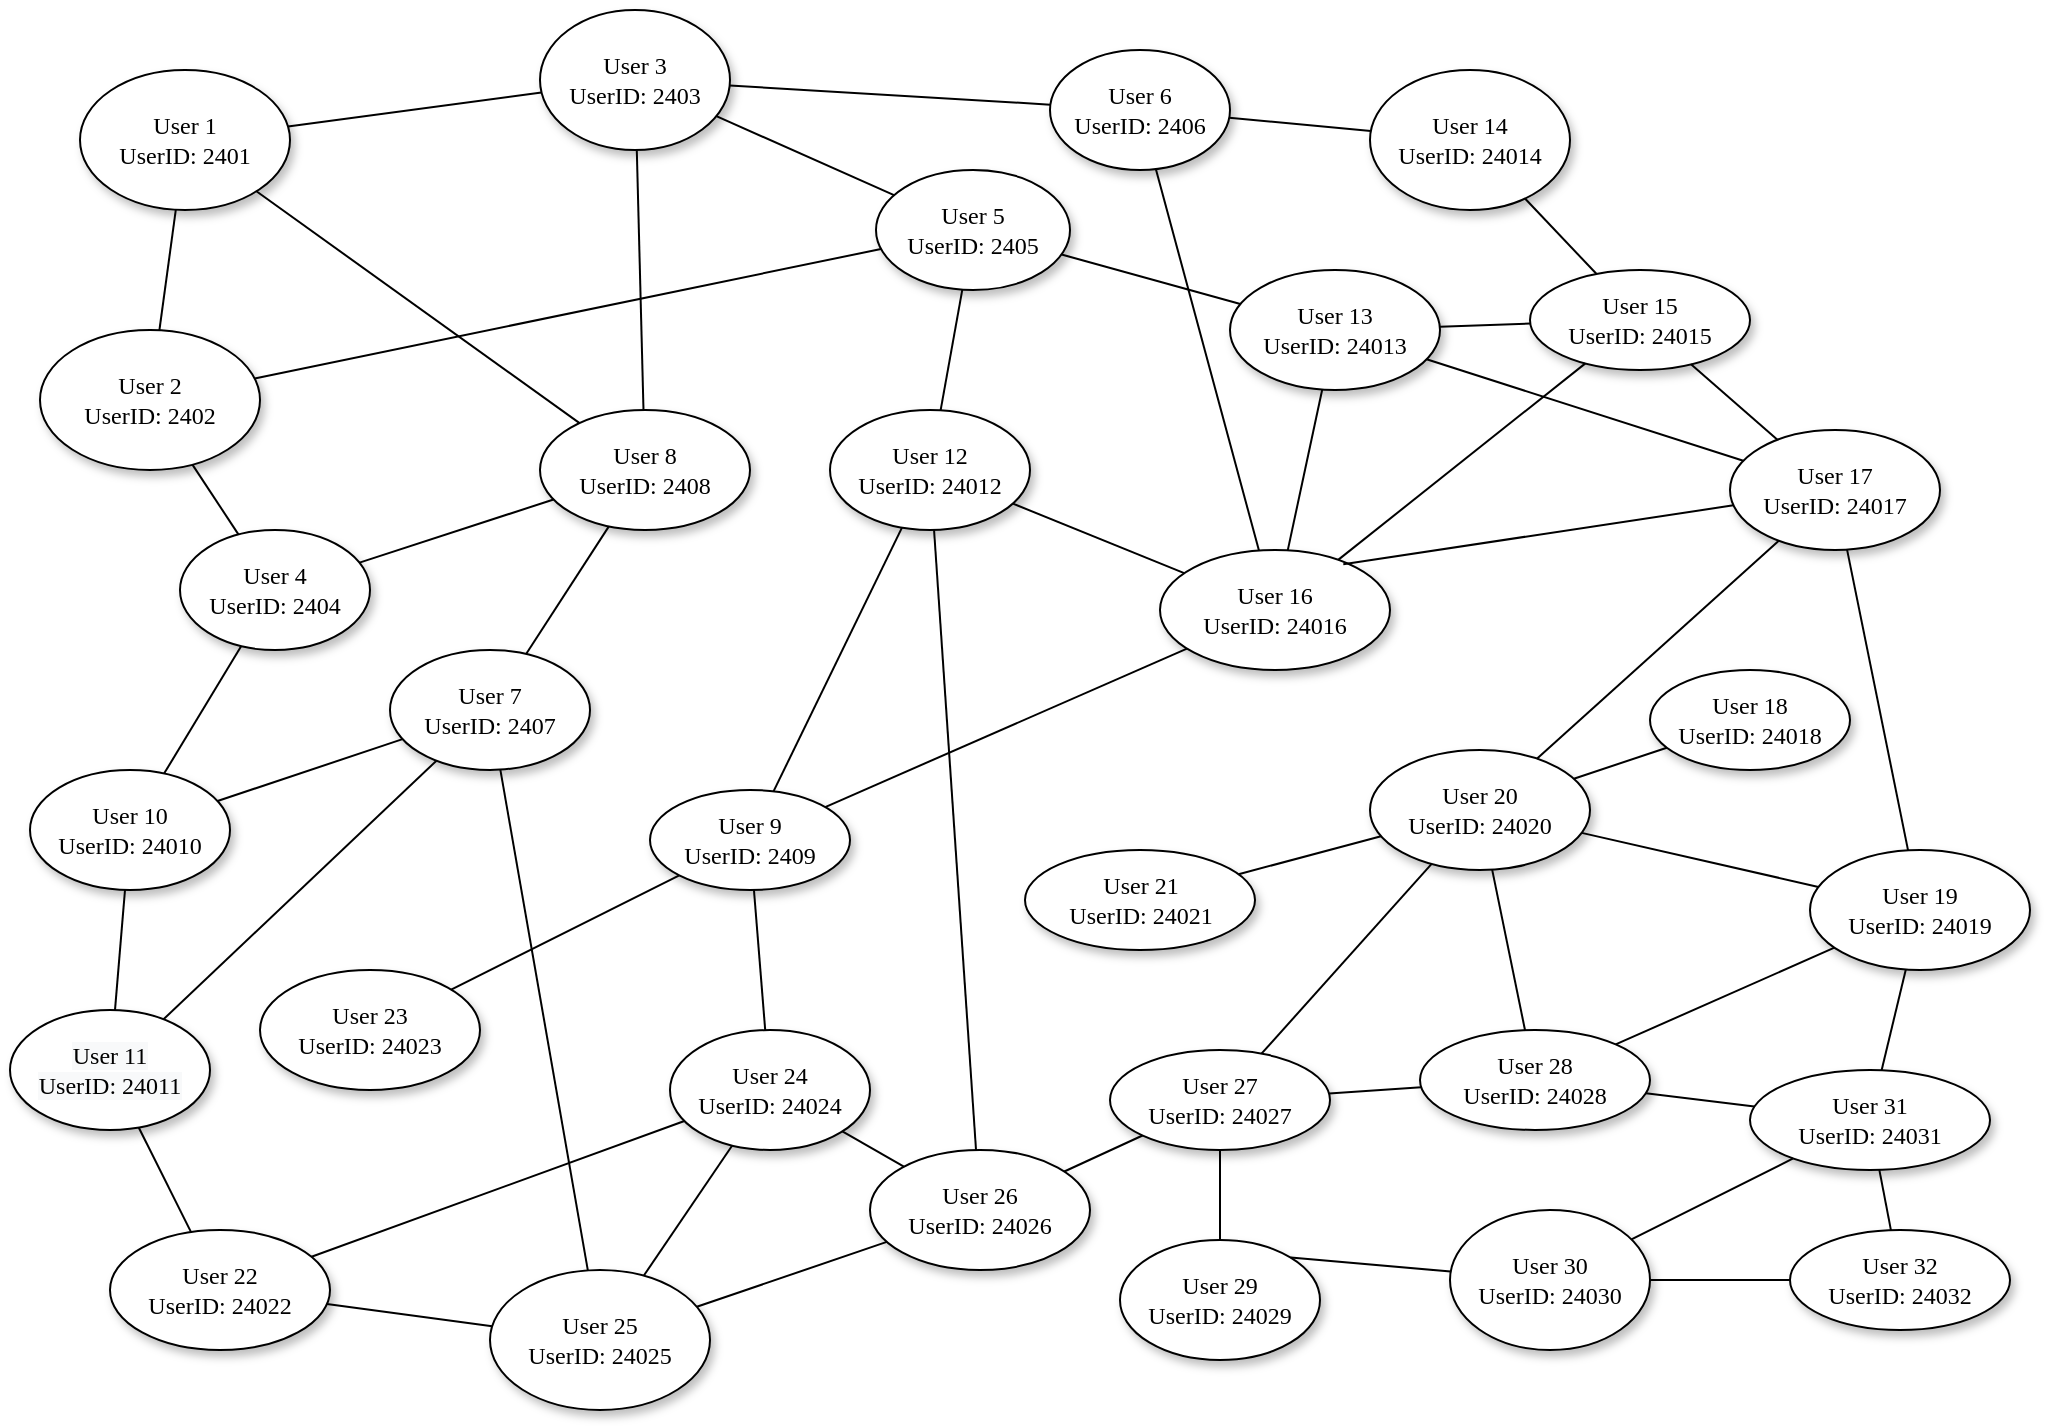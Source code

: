 <mxfile version="15.9.6" type="device"><diagram name="Page-1" id="42789a77-a242-8287-6e28-9cd8cfd52e62"><mxGraphModel dx="1140" dy="671" grid="1" gridSize="10" guides="1" tooltips="1" connect="1" arrows="1" fold="1" page="1" pageScale="1" pageWidth="1100" pageHeight="850" background="none" math="0" shadow="0"><root><mxCell id="0"/><mxCell id="1" parent="0"/><mxCell id="1ea317790d2ca983-1" value="User 3&lt;br&gt;UserID: 2403" style="ellipse;whiteSpace=wrap;html=1;rounded=0;shadow=1;comic=0;labelBackgroundColor=none;strokeWidth=1;fontFamily=Verdana;fontSize=12;align=center;" parent="1" vertex="1"><mxGeometry x="345" y="20" width="95" height="70" as="geometry"/></mxCell><mxCell id="1ea317790d2ca983-2" value="User 5&lt;br&gt;UserID: 2405" style="ellipse;whiteSpace=wrap;html=1;rounded=0;shadow=1;comic=0;labelBackgroundColor=none;strokeWidth=1;fontFamily=Verdana;fontSize=12;align=center;" parent="1" vertex="1"><mxGeometry x="513" y="100" width="97" height="60" as="geometry"/></mxCell><mxCell id="1ea317790d2ca983-3" value="User 6&lt;br&gt;UserID: 2406" style="ellipse;whiteSpace=wrap;html=1;rounded=0;shadow=1;comic=0;labelBackgroundColor=none;strokeWidth=1;fontFamily=Verdana;fontSize=12;align=center;" parent="1" vertex="1"><mxGeometry x="600" y="40" width="90" height="60" as="geometry"/></mxCell><mxCell id="1ea317790d2ca983-4" value="User 14&lt;br&gt;UserID: 24014" style="ellipse;whiteSpace=wrap;html=1;rounded=0;shadow=1;comic=0;labelBackgroundColor=none;strokeWidth=1;fontFamily=Verdana;fontSize=12;align=center;" parent="1" vertex="1"><mxGeometry x="760" y="50" width="100" height="70" as="geometry"/></mxCell><mxCell id="1ea317790d2ca983-5" value="User 15&lt;br&gt;UserID: 24015" style="ellipse;whiteSpace=wrap;html=1;rounded=0;shadow=1;comic=0;labelBackgroundColor=none;strokeWidth=1;fontFamily=Verdana;fontSize=12;align=center;" parent="1" vertex="1"><mxGeometry x="840" y="150" width="110" height="50" as="geometry"/></mxCell><mxCell id="1ea317790d2ca983-6" value="User 13&lt;br&gt;UserID: 24013" style="ellipse;whiteSpace=wrap;html=1;rounded=0;shadow=1;comic=0;labelBackgroundColor=none;strokeWidth=1;fontFamily=Verdana;fontSize=12;align=center;" parent="1" vertex="1"><mxGeometry x="690" y="150" width="105" height="60" as="geometry"/></mxCell><mxCell id="1ea317790d2ca983-7" value="User 12&lt;br&gt;UserID: 24012" style="ellipse;whiteSpace=wrap;html=1;rounded=0;shadow=1;comic=0;labelBackgroundColor=none;strokeWidth=1;fontFamily=Verdana;fontSize=12;align=center;" parent="1" vertex="1"><mxGeometry x="490" y="220" width="100" height="60" as="geometry"/></mxCell><mxCell id="1ea317790d2ca983-8" value="User 16&lt;br&gt;UserID: 24016" style="ellipse;whiteSpace=wrap;html=1;rounded=0;shadow=1;comic=0;labelBackgroundColor=none;strokeWidth=1;fontFamily=Verdana;fontSize=12;align=center;" parent="1" vertex="1"><mxGeometry x="655" y="290" width="115" height="60" as="geometry"/></mxCell><mxCell id="1ea317790d2ca983-9" value="User 1&lt;br&gt;UserID: 2401" style="ellipse;whiteSpace=wrap;html=1;rounded=0;shadow=1;comic=0;labelBackgroundColor=none;strokeWidth=1;fontFamily=Verdana;fontSize=12;align=center;" parent="1" vertex="1"><mxGeometry x="115" y="50" width="105" height="70" as="geometry"/></mxCell><mxCell id="1ea317790d2ca983-10" value="User 2&lt;br&gt;UserID: 2402" style="ellipse;whiteSpace=wrap;html=1;rounded=0;shadow=1;comic=0;labelBackgroundColor=none;strokeWidth=1;fontFamily=Verdana;fontSize=12;align=center;" parent="1" vertex="1"><mxGeometry x="95" y="180" width="110" height="70" as="geometry"/></mxCell><mxCell id="1ea317790d2ca983-11" value="User 4&lt;br&gt;UserID: 2404" style="ellipse;whiteSpace=wrap;html=1;rounded=0;shadow=1;comic=0;labelBackgroundColor=none;strokeWidth=1;fontFamily=Verdana;fontSize=12;align=center;" parent="1" vertex="1"><mxGeometry x="165" y="280" width="95" height="60" as="geometry"/></mxCell><mxCell id="2ML4Gt0597iVweeguvHF-3" value="User 10&lt;br&gt;UserID: 24010" style="ellipse;whiteSpace=wrap;html=1;rounded=0;shadow=1;comic=0;labelBackgroundColor=none;strokeWidth=1;fontFamily=Verdana;fontSize=12;align=center;" parent="1" vertex="1"><mxGeometry x="90" y="400" width="100" height="60" as="geometry"/></mxCell><mxCell id="2ML4Gt0597iVweeguvHF-4" value="User 8&lt;br&gt;UserID: 2408" style="ellipse;whiteSpace=wrap;html=1;rounded=0;shadow=1;comic=0;labelBackgroundColor=none;strokeWidth=1;fontFamily=Verdana;fontSize=12;align=center;" parent="1" vertex="1"><mxGeometry x="345" y="220" width="105" height="60" as="geometry"/></mxCell><mxCell id="2ML4Gt0597iVweeguvHF-5" value="User 24&lt;br&gt;UserID: 24024" style="ellipse;whiteSpace=wrap;html=1;rounded=0;shadow=1;comic=0;labelBackgroundColor=none;strokeWidth=1;fontFamily=Verdana;fontSize=12;align=center;" parent="1" vertex="1"><mxGeometry x="410" y="530" width="100" height="60" as="geometry"/></mxCell><mxCell id="2ML4Gt0597iVweeguvHF-6" value="&lt;span style=&quot;color: rgb(0 , 0 , 0) ; font-family: &amp;#34;verdana&amp;#34; ; font-size: 12px ; font-style: normal ; font-weight: 400 ; letter-spacing: normal ; text-align: center ; text-indent: 0px ; text-transform: none ; word-spacing: 0px ; background-color: rgb(248 , 249 , 250) ; display: inline ; float: none&quot;&gt;User 11&lt;/span&gt;&lt;br style=&quot;color: rgb(0 , 0 , 0) ; font-family: &amp;#34;verdana&amp;#34; ; font-size: 12px ; font-style: normal ; font-weight: 400 ; letter-spacing: normal ; text-align: center ; text-indent: 0px ; text-transform: none ; word-spacing: 0px ; background-color: rgb(248 , 249 , 250)&quot;&gt;&lt;span style=&quot;color: rgb(0 , 0 , 0) ; font-family: &amp;#34;verdana&amp;#34; ; font-size: 12px ; font-style: normal ; font-weight: 400 ; letter-spacing: normal ; text-align: center ; text-indent: 0px ; text-transform: none ; word-spacing: 0px ; background-color: rgb(248 , 249 , 250) ; display: inline ; float: none&quot;&gt;UserID: 24011&lt;/span&gt;" style="ellipse;whiteSpace=wrap;html=1;rounded=0;shadow=1;comic=0;labelBackgroundColor=none;strokeWidth=1;fontFamily=Verdana;fontSize=12;align=center;" parent="1" vertex="1"><mxGeometry x="80" y="520" width="100" height="60" as="geometry"/></mxCell><mxCell id="2ML4Gt0597iVweeguvHF-7" value="User 7&lt;br&gt;UserID: 2407" style="ellipse;whiteSpace=wrap;html=1;rounded=0;shadow=1;comic=0;labelBackgroundColor=none;strokeWidth=1;fontFamily=Verdana;fontSize=12;align=center;" parent="1" vertex="1"><mxGeometry x="270" y="340" width="100" height="60" as="geometry"/></mxCell><mxCell id="2ML4Gt0597iVweeguvHF-8" value="User 9&lt;br&gt;UserID: 2409" style="ellipse;whiteSpace=wrap;html=1;rounded=0;shadow=1;comic=0;labelBackgroundColor=none;strokeWidth=1;fontFamily=Verdana;fontSize=12;align=center;" parent="1" vertex="1"><mxGeometry x="400" y="410" width="100" height="50" as="geometry"/></mxCell><mxCell id="2ML4Gt0597iVweeguvHF-9" value="User 27&lt;br&gt;UserID: 24027" style="ellipse;whiteSpace=wrap;html=1;rounded=0;shadow=1;comic=0;labelBackgroundColor=none;strokeWidth=1;fontFamily=Verdana;fontSize=12;align=center;" parent="1" vertex="1"><mxGeometry x="630" y="540" width="110" height="50" as="geometry"/></mxCell><mxCell id="2ML4Gt0597iVweeguvHF-10" value="User 23&lt;br&gt;UserID: 24023" style="ellipse;whiteSpace=wrap;html=1;rounded=0;shadow=1;comic=0;labelBackgroundColor=none;strokeWidth=1;fontFamily=Verdana;fontSize=12;align=center;" parent="1" vertex="1"><mxGeometry x="205" y="500" width="110" height="60" as="geometry"/></mxCell><mxCell id="2ML4Gt0597iVweeguvHF-11" value="User 21&lt;br&gt;UserID: 24021" style="ellipse;whiteSpace=wrap;html=1;rounded=0;shadow=1;comic=0;labelBackgroundColor=none;strokeWidth=1;fontFamily=Verdana;fontSize=12;align=center;" parent="1" vertex="1"><mxGeometry x="587.5" y="440" width="115" height="50" as="geometry"/></mxCell><mxCell id="2ML4Gt0597iVweeguvHF-12" value="User 28&lt;br&gt;UserID: 24028" style="ellipse;whiteSpace=wrap;html=1;rounded=0;shadow=1;comic=0;labelBackgroundColor=none;strokeWidth=1;fontFamily=Verdana;fontSize=12;align=center;" parent="1" vertex="1"><mxGeometry x="785" y="530" width="115" height="50" as="geometry"/></mxCell><mxCell id="2ML4Gt0597iVweeguvHF-13" value="User 20&lt;br&gt;UserID: 24020" style="ellipse;whiteSpace=wrap;html=1;rounded=0;shadow=1;comic=0;labelBackgroundColor=none;strokeWidth=1;fontFamily=Verdana;fontSize=12;align=center;" parent="1" vertex="1"><mxGeometry x="760" y="390" width="110" height="60" as="geometry"/></mxCell><mxCell id="2ML4Gt0597iVweeguvHF-14" value="User 29&lt;br&gt;UserID: 24029" style="ellipse;whiteSpace=wrap;html=1;rounded=0;shadow=1;comic=0;labelBackgroundColor=none;strokeWidth=1;fontFamily=Verdana;fontSize=12;align=center;" parent="1" vertex="1"><mxGeometry x="635" y="635" width="100" height="60" as="geometry"/></mxCell><mxCell id="2ML4Gt0597iVweeguvHF-15" value="User 31&lt;br&gt;UserID: 24031" style="ellipse;whiteSpace=wrap;html=1;rounded=0;shadow=1;comic=0;labelBackgroundColor=none;strokeWidth=1;fontFamily=Verdana;fontSize=12;align=center;" parent="1" vertex="1"><mxGeometry x="950" y="550" width="120" height="50" as="geometry"/></mxCell><mxCell id="2ML4Gt0597iVweeguvHF-16" value="User 25&lt;br&gt;UserID: 24025" style="ellipse;whiteSpace=wrap;html=1;rounded=0;shadow=1;comic=0;labelBackgroundColor=none;strokeWidth=1;fontFamily=Verdana;fontSize=12;align=center;" parent="1" vertex="1"><mxGeometry x="320" y="650" width="110" height="70" as="geometry"/></mxCell><mxCell id="2ML4Gt0597iVweeguvHF-17" value="User 26&lt;br&gt;UserID: 24026" style="ellipse;whiteSpace=wrap;html=1;rounded=0;shadow=1;comic=0;labelBackgroundColor=none;strokeWidth=1;fontFamily=Verdana;fontSize=12;align=center;" parent="1" vertex="1"><mxGeometry x="510" y="590" width="110" height="60" as="geometry"/></mxCell><mxCell id="2ML4Gt0597iVweeguvHF-18" value="User 22&lt;br&gt;UserID: 24022" style="ellipse;whiteSpace=wrap;html=1;rounded=0;shadow=1;comic=0;labelBackgroundColor=none;strokeWidth=1;fontFamily=Verdana;fontSize=12;align=center;" parent="1" vertex="1"><mxGeometry x="130" y="630" width="110" height="60" as="geometry"/></mxCell><mxCell id="2ML4Gt0597iVweeguvHF-19" value="User 30&lt;br&gt;UserID: 24030" style="ellipse;whiteSpace=wrap;html=1;rounded=0;shadow=1;comic=0;labelBackgroundColor=none;strokeWidth=1;fontFamily=Verdana;fontSize=12;align=center;" parent="1" vertex="1"><mxGeometry x="800" y="620" width="100" height="70" as="geometry"/></mxCell><mxCell id="2ML4Gt0597iVweeguvHF-20" value="User 17&lt;br&gt;UserID: 24017" style="ellipse;whiteSpace=wrap;html=1;rounded=0;shadow=1;comic=0;labelBackgroundColor=none;strokeWidth=1;fontFamily=Verdana;fontSize=12;align=center;" parent="1" vertex="1"><mxGeometry x="940" y="230" width="105" height="60" as="geometry"/></mxCell><mxCell id="2ML4Gt0597iVweeguvHF-21" value="User 19&lt;br&gt;UserID: 24019" style="ellipse;whiteSpace=wrap;html=1;rounded=0;shadow=1;comic=0;labelBackgroundColor=none;strokeWidth=1;fontFamily=Verdana;fontSize=12;align=center;" parent="1" vertex="1"><mxGeometry x="980" y="440" width="110" height="60" as="geometry"/></mxCell><mxCell id="2ML4Gt0597iVweeguvHF-22" value="User 18&lt;br&gt;UserID: 24018" style="ellipse;whiteSpace=wrap;html=1;rounded=0;shadow=1;comic=0;labelBackgroundColor=none;strokeWidth=1;fontFamily=Verdana;fontSize=12;align=center;" parent="1" vertex="1"><mxGeometry x="900" y="350" width="100" height="50" as="geometry"/></mxCell><mxCell id="2ML4Gt0597iVweeguvHF-23" value="User 32&lt;br&gt;UserID: 24032" style="ellipse;whiteSpace=wrap;html=1;rounded=0;shadow=1;comic=0;labelBackgroundColor=none;strokeWidth=1;fontFamily=Verdana;fontSize=12;align=center;" parent="1" vertex="1"><mxGeometry x="970" y="630" width="110" height="50" as="geometry"/></mxCell><mxCell id="2ML4Gt0597iVweeguvHF-25" style="edgeStyle=orthogonalEdgeStyle;rounded=0;orthogonalLoop=1;jettySize=auto;html=1;exitX=0.5;exitY=1;exitDx=0;exitDy=0;" parent="1" source="1ea317790d2ca983-10" target="1ea317790d2ca983-10" edge="1"><mxGeometry relative="1" as="geometry"/></mxCell><mxCell id="2ML4Gt0597iVweeguvHF-29" style="edgeStyle=orthogonalEdgeStyle;rounded=0;orthogonalLoop=1;jettySize=auto;html=1;exitX=0.5;exitY=1;exitDx=0;exitDy=0;" parent="1" source="2ML4Gt0597iVweeguvHF-14" target="2ML4Gt0597iVweeguvHF-14" edge="1"><mxGeometry relative="1" as="geometry"/></mxCell><mxCell id="2ML4Gt0597iVweeguvHF-69" value="" style="endArrow=none;html=1;rounded=0;strokeColor=#000000;" parent="1" source="2ML4Gt0597iVweeguvHF-13" target="2ML4Gt0597iVweeguvHF-9" edge="1"><mxGeometry width="50" height="50" relative="1" as="geometry"><mxPoint x="620" y="410" as="sourcePoint"/><mxPoint x="670" y="360" as="targetPoint"/></mxGeometry></mxCell><mxCell id="2ML4Gt0597iVweeguvHF-70" value="" style="endArrow=none;html=1;rounded=0;strokeColor=#000000;" parent="1" source="2ML4Gt0597iVweeguvHF-4" target="1ea317790d2ca983-11" edge="1"><mxGeometry width="50" height="50" relative="1" as="geometry"><mxPoint x="620" y="550" as="sourcePoint"/><mxPoint x="670" y="500" as="targetPoint"/></mxGeometry></mxCell><mxCell id="2ML4Gt0597iVweeguvHF-71" value="" style="endArrow=none;html=1;rounded=0;strokeColor=#000000;" parent="1" source="2ML4Gt0597iVweeguvHF-4" target="1ea317790d2ca983-1" edge="1"><mxGeometry width="50" height="50" relative="1" as="geometry"><mxPoint x="620" y="410" as="sourcePoint"/><mxPoint x="670" y="360" as="targetPoint"/></mxGeometry></mxCell><mxCell id="2ML4Gt0597iVweeguvHF-72" value="" style="endArrow=none;html=1;rounded=0;strokeColor=#000000;" parent="1" source="1ea317790d2ca983-6" target="1ea317790d2ca983-5" edge="1"><mxGeometry width="50" height="50" relative="1" as="geometry"><mxPoint x="620" y="340" as="sourcePoint"/><mxPoint x="670" y="290" as="targetPoint"/></mxGeometry></mxCell><mxCell id="2ML4Gt0597iVweeguvHF-73" value="" style="endArrow=none;html=1;rounded=0;strokeColor=#000000;" parent="1" source="1ea317790d2ca983-3" target="1ea317790d2ca983-8" edge="1"><mxGeometry width="50" height="50" relative="1" as="geometry"><mxPoint x="620" y="340" as="sourcePoint"/><mxPoint x="670" y="290" as="targetPoint"/></mxGeometry></mxCell><mxCell id="2ML4Gt0597iVweeguvHF-74" value="" style="endArrow=none;html=1;rounded=0;strokeColor=#000000;" parent="1" source="2ML4Gt0597iVweeguvHF-17" target="2ML4Gt0597iVweeguvHF-5" edge="1"><mxGeometry width="50" height="50" relative="1" as="geometry"><mxPoint x="620" y="340" as="sourcePoint"/><mxPoint x="670" y="290" as="targetPoint"/></mxGeometry></mxCell><mxCell id="2ML4Gt0597iVweeguvHF-75" value="" style="endArrow=none;html=1;rounded=0;strokeColor=#000000;" parent="1" source="2ML4Gt0597iVweeguvHF-12" target="2ML4Gt0597iVweeguvHF-13" edge="1"><mxGeometry width="50" height="50" relative="1" as="geometry"><mxPoint x="620" y="550" as="sourcePoint"/><mxPoint x="670" y="500" as="targetPoint"/></mxGeometry></mxCell><mxCell id="2ML4Gt0597iVweeguvHF-76" value="" style="endArrow=none;html=1;rounded=0;strokeColor=#000000;" parent="1" source="2ML4Gt0597iVweeguvHF-17" target="1ea317790d2ca983-7" edge="1"><mxGeometry width="50" height="50" relative="1" as="geometry"><mxPoint x="620" y="550" as="sourcePoint"/><mxPoint x="670" y="500" as="targetPoint"/></mxGeometry></mxCell><mxCell id="2ML4Gt0597iVweeguvHF-77" value="" style="endArrow=none;html=1;rounded=0;strokeColor=#000000;" parent="1" source="2ML4Gt0597iVweeguvHF-20" target="1ea317790d2ca983-6" edge="1"><mxGeometry width="50" height="50" relative="1" as="geometry"><mxPoint x="620" y="410" as="sourcePoint"/><mxPoint x="670" y="360" as="targetPoint"/></mxGeometry></mxCell><mxCell id="2ML4Gt0597iVweeguvHF-78" value="" style="endArrow=none;html=1;rounded=0;strokeColor=#000000;" parent="1" source="2ML4Gt0597iVweeguvHF-21" target="2ML4Gt0597iVweeguvHF-12" edge="1"><mxGeometry width="50" height="50" relative="1" as="geometry"><mxPoint x="620" y="410" as="sourcePoint"/><mxPoint x="670" y="360" as="targetPoint"/></mxGeometry></mxCell><mxCell id="2ML4Gt0597iVweeguvHF-79" value="" style="endArrow=none;html=1;rounded=0;strokeColor=#000000;" parent="1" source="1ea317790d2ca983-9" target="1ea317790d2ca983-1" edge="1"><mxGeometry width="50" height="50" relative="1" as="geometry"><mxPoint x="230" y="95" as="sourcePoint"/><mxPoint x="280" y="45" as="targetPoint"/></mxGeometry></mxCell><mxCell id="2ML4Gt0597iVweeguvHF-80" value="" style="endArrow=none;html=1;rounded=0;strokeColor=#000000;" parent="1" target="2ML4Gt0597iVweeguvHF-20" edge="1"><mxGeometry width="50" height="50" relative="1" as="geometry"><mxPoint x="746.641" y="297.11" as="sourcePoint"/><mxPoint x="873.359" y="280.002" as="targetPoint"/></mxGeometry></mxCell><mxCell id="2ML4Gt0597iVweeguvHF-81" value="" style="endArrow=none;html=1;rounded=0;strokeColor=#000000;" parent="1" source="1ea317790d2ca983-11" target="2ML4Gt0597iVweeguvHF-3" edge="1"><mxGeometry width="50" height="50" relative="1" as="geometry"><mxPoint x="239.041" y="98.34" as="sourcePoint"/><mxPoint x="365.759" y="81.232" as="targetPoint"/></mxGeometry></mxCell><mxCell id="2ML4Gt0597iVweeguvHF-82" value="" style="endArrow=none;html=1;rounded=0;strokeColor=#000000;" parent="1" source="1ea317790d2ca983-10" target="1ea317790d2ca983-11" edge="1"><mxGeometry width="50" height="50" relative="1" as="geometry"><mxPoint x="249.041" y="108.34" as="sourcePoint"/><mxPoint x="375.759" y="91.232" as="targetPoint"/></mxGeometry></mxCell><mxCell id="2ML4Gt0597iVweeguvHF-83" value="" style="endArrow=none;html=1;rounded=0;strokeColor=#000000;" parent="1" source="1ea317790d2ca983-9" target="1ea317790d2ca983-10" edge="1"><mxGeometry width="50" height="50" relative="1" as="geometry"><mxPoint x="259.041" y="118.34" as="sourcePoint"/><mxPoint x="385.759" y="101.232" as="targetPoint"/></mxGeometry></mxCell><mxCell id="2ML4Gt0597iVweeguvHF-84" value="" style="endArrow=none;html=1;rounded=0;strokeColor=#000000;" parent="1" source="1ea317790d2ca983-9" target="2ML4Gt0597iVweeguvHF-4" edge="1"><mxGeometry width="50" height="50" relative="1" as="geometry"><mxPoint x="269.041" y="128.34" as="sourcePoint"/><mxPoint x="395.759" y="111.232" as="targetPoint"/></mxGeometry></mxCell><mxCell id="2ML4Gt0597iVweeguvHF-85" value="" style="endArrow=none;html=1;rounded=0;strokeColor=#000000;" parent="1" source="1ea317790d2ca983-5" target="2ML4Gt0597iVweeguvHF-20" edge="1"><mxGeometry width="50" height="50" relative="1" as="geometry"><mxPoint x="279.041" y="138.34" as="sourcePoint"/><mxPoint x="405.759" y="121.232" as="targetPoint"/></mxGeometry></mxCell><mxCell id="2ML4Gt0597iVweeguvHF-86" value="" style="endArrow=none;html=1;rounded=0;strokeColor=#000000;" parent="1" source="1ea317790d2ca983-4" target="1ea317790d2ca983-5" edge="1"><mxGeometry width="50" height="50" relative="1" as="geometry"><mxPoint x="289.041" y="148.34" as="sourcePoint"/><mxPoint x="415.759" y="131.232" as="targetPoint"/></mxGeometry></mxCell><mxCell id="2ML4Gt0597iVweeguvHF-87" value="" style="endArrow=none;html=1;rounded=0;strokeColor=#000000;" parent="1" source="1ea317790d2ca983-3" target="1ea317790d2ca983-4" edge="1"><mxGeometry width="50" height="50" relative="1" as="geometry"><mxPoint x="299.041" y="158.34" as="sourcePoint"/><mxPoint x="425.759" y="141.232" as="targetPoint"/></mxGeometry></mxCell><mxCell id="2ML4Gt0597iVweeguvHF-88" value="" style="endArrow=none;html=1;rounded=0;strokeColor=#000000;" parent="1" source="1ea317790d2ca983-1" target="1ea317790d2ca983-3" edge="1"><mxGeometry width="50" height="50" relative="1" as="geometry"><mxPoint x="309.041" y="168.34" as="sourcePoint"/><mxPoint x="435.759" y="151.232" as="targetPoint"/></mxGeometry></mxCell><mxCell id="2ML4Gt0597iVweeguvHF-89" value="" style="endArrow=none;html=1;rounded=0;strokeColor=#000000;" parent="1" source="2ML4Gt0597iVweeguvHF-10" target="2ML4Gt0597iVweeguvHF-8" edge="1"><mxGeometry width="50" height="50" relative="1" as="geometry"><mxPoint x="215.001" y="187.11" as="sourcePoint"/><mxPoint x="341.719" y="170.002" as="targetPoint"/></mxGeometry></mxCell><mxCell id="2ML4Gt0597iVweeguvHF-90" value="" style="endArrow=none;html=1;rounded=0;strokeColor=#000000;" parent="1" source="2ML4Gt0597iVweeguvHF-6" target="2ML4Gt0597iVweeguvHF-7" edge="1"><mxGeometry width="50" height="50" relative="1" as="geometry"><mxPoint x="225.001" y="197.11" as="sourcePoint"/><mxPoint x="351.719" y="180.002" as="targetPoint"/></mxGeometry></mxCell><mxCell id="2ML4Gt0597iVweeguvHF-91" value="" style="endArrow=none;html=1;rounded=0;strokeColor=#000000;" parent="1" source="2ML4Gt0597iVweeguvHF-6" target="2ML4Gt0597iVweeguvHF-18" edge="1"><mxGeometry width="50" height="50" relative="1" as="geometry"><mxPoint x="235.001" y="207.11" as="sourcePoint"/><mxPoint x="361.719" y="190.002" as="targetPoint"/></mxGeometry></mxCell><mxCell id="2ML4Gt0597iVweeguvHF-92" value="" style="endArrow=none;html=1;rounded=0;strokeColor=#000000;" parent="1" source="2ML4Gt0597iVweeguvHF-3" target="2ML4Gt0597iVweeguvHF-6" edge="1"><mxGeometry width="50" height="50" relative="1" as="geometry"><mxPoint x="245.001" y="217.11" as="sourcePoint"/><mxPoint x="371.719" y="200.002" as="targetPoint"/></mxGeometry></mxCell><mxCell id="2ML4Gt0597iVweeguvHF-93" value="" style="endArrow=none;html=1;rounded=0;strokeColor=#000000;" parent="1" source="2ML4Gt0597iVweeguvHF-3" target="2ML4Gt0597iVweeguvHF-7" edge="1"><mxGeometry width="50" height="50" relative="1" as="geometry"><mxPoint x="255.001" y="227.11" as="sourcePoint"/><mxPoint x="381.719" y="210.002" as="targetPoint"/></mxGeometry></mxCell><mxCell id="2ML4Gt0597iVweeguvHF-94" value="" style="endArrow=none;html=1;rounded=0;strokeColor=#000000;" parent="1" source="2ML4Gt0597iVweeguvHF-4" target="2ML4Gt0597iVweeguvHF-7" edge="1"><mxGeometry width="50" height="50" relative="1" as="geometry"><mxPoint x="265.001" y="237.11" as="sourcePoint"/><mxPoint x="391.719" y="220.002" as="targetPoint"/></mxGeometry></mxCell><mxCell id="2ML4Gt0597iVweeguvHF-95" value="" style="endArrow=none;html=1;rounded=0;strokeColor=#000000;" parent="1" source="1ea317790d2ca983-8" target="1ea317790d2ca983-5" edge="1"><mxGeometry width="50" height="50" relative="1" as="geometry"><mxPoint x="293.281" y="338.55" as="sourcePoint"/><mxPoint x="419.999" y="321.442" as="targetPoint"/></mxGeometry></mxCell><mxCell id="2ML4Gt0597iVweeguvHF-96" value="" style="endArrow=none;html=1;rounded=0;strokeColor=#000000;" parent="1" source="1ea317790d2ca983-8" target="2ML4Gt0597iVweeguvHF-8" edge="1"><mxGeometry width="50" height="50" relative="1" as="geometry"><mxPoint x="303.281" y="348.55" as="sourcePoint"/><mxPoint x="440" y="349" as="targetPoint"/></mxGeometry></mxCell><mxCell id="2ML4Gt0597iVweeguvHF-97" value="" style="endArrow=none;html=1;rounded=0;strokeColor=#000000;" parent="1" source="1ea317790d2ca983-6" target="1ea317790d2ca983-2" edge="1"><mxGeometry width="50" height="50" relative="1" as="geometry"><mxPoint x="313.281" y="358.55" as="sourcePoint"/><mxPoint x="439.999" y="341.442" as="targetPoint"/></mxGeometry></mxCell><mxCell id="2ML4Gt0597iVweeguvHF-98" value="" style="endArrow=none;html=1;rounded=0;strokeColor=#000000;" parent="1" source="2ML4Gt0597iVweeguvHF-11" target="2ML4Gt0597iVweeguvHF-13" edge="1"><mxGeometry width="50" height="50" relative="1" as="geometry"><mxPoint x="423.001" y="383.55" as="sourcePoint"/><mxPoint x="549.719" y="366.442" as="targetPoint"/></mxGeometry></mxCell><mxCell id="2ML4Gt0597iVweeguvHF-99" value="" style="endArrow=none;html=1;rounded=0;strokeColor=#000000;" parent="1" source="1ea317790d2ca983-8" target="1ea317790d2ca983-6" edge="1"><mxGeometry width="50" height="50" relative="1" as="geometry"><mxPoint x="293.281" y="338.55" as="sourcePoint"/><mxPoint x="419.999" y="321.442" as="targetPoint"/></mxGeometry></mxCell><mxCell id="2ML4Gt0597iVweeguvHF-100" value="" style="endArrow=none;html=1;rounded=0;strokeColor=#000000;" parent="1" source="1ea317790d2ca983-7" target="1ea317790d2ca983-8" edge="1"><mxGeometry width="50" height="50" relative="1" as="geometry"><mxPoint x="303.281" y="348.55" as="sourcePoint"/><mxPoint x="429.999" y="331.442" as="targetPoint"/></mxGeometry></mxCell><mxCell id="2ML4Gt0597iVweeguvHF-101" value="" style="endArrow=none;html=1;rounded=0;strokeColor=#000000;" parent="1" source="1ea317790d2ca983-7" target="1ea317790d2ca983-2" edge="1"><mxGeometry width="50" height="50" relative="1" as="geometry"><mxPoint x="313.281" y="358.55" as="sourcePoint"/><mxPoint x="439.999" y="341.442" as="targetPoint"/></mxGeometry></mxCell><mxCell id="2ML4Gt0597iVweeguvHF-102" value="" style="endArrow=none;html=1;rounded=0;strokeColor=#000000;" parent="1" source="1ea317790d2ca983-2" target="1ea317790d2ca983-1" edge="1"><mxGeometry width="50" height="50" relative="1" as="geometry"><mxPoint x="323.281" y="368.55" as="sourcePoint"/><mxPoint x="449.999" y="351.442" as="targetPoint"/></mxGeometry></mxCell><mxCell id="2ML4Gt0597iVweeguvHF-103" value="" style="endArrow=none;html=1;rounded=0;strokeColor=#000000;" parent="1" source="2ML4Gt0597iVweeguvHF-8" target="1ea317790d2ca983-7" edge="1"><mxGeometry width="50" height="50" relative="1" as="geometry"><mxPoint x="333.281" y="378.55" as="sourcePoint"/><mxPoint x="459.999" y="361.442" as="targetPoint"/></mxGeometry></mxCell><mxCell id="2ML4Gt0597iVweeguvHF-104" value="" style="endArrow=none;html=1;rounded=0;strokeColor=#000000;" parent="1" source="2ML4Gt0597iVweeguvHF-8" target="2ML4Gt0597iVweeguvHF-5" edge="1"><mxGeometry width="50" height="50" relative="1" as="geometry"><mxPoint x="363.281" y="407.11" as="sourcePoint"/><mxPoint x="489.999" y="390.002" as="targetPoint"/></mxGeometry></mxCell><mxCell id="2ML4Gt0597iVweeguvHF-105" value="" style="endArrow=none;html=1;rounded=0;strokeColor=#000000;" parent="1" source="2ML4Gt0597iVweeguvHF-15" target="2ML4Gt0597iVweeguvHF-21" edge="1"><mxGeometry width="50" height="50" relative="1" as="geometry"><mxPoint x="756.641" y="307.11" as="sourcePoint"/><mxPoint x="883.359" y="290.002" as="targetPoint"/></mxGeometry></mxCell><mxCell id="2ML4Gt0597iVweeguvHF-106" value="" style="endArrow=none;html=1;rounded=0;strokeColor=#000000;" parent="1" source="2ML4Gt0597iVweeguvHF-21" target="2ML4Gt0597iVweeguvHF-20" edge="1"><mxGeometry width="50" height="50" relative="1" as="geometry"><mxPoint x="766.641" y="317.11" as="sourcePoint"/><mxPoint x="893.359" y="300.002" as="targetPoint"/></mxGeometry></mxCell><mxCell id="2ML4Gt0597iVweeguvHF-107" value="" style="endArrow=none;html=1;rounded=0;strokeColor=#000000;" parent="1" source="2ML4Gt0597iVweeguvHF-13" target="2ML4Gt0597iVweeguvHF-20" edge="1"><mxGeometry width="50" height="50" relative="1" as="geometry"><mxPoint x="776.641" y="327.11" as="sourcePoint"/><mxPoint x="903.359" y="310.002" as="targetPoint"/></mxGeometry></mxCell><mxCell id="2ML4Gt0597iVweeguvHF-108" value="" style="endArrow=none;html=1;rounded=0;strokeColor=#000000;" parent="1" source="2ML4Gt0597iVweeguvHF-13" target="2ML4Gt0597iVweeguvHF-22" edge="1"><mxGeometry width="50" height="50" relative="1" as="geometry"><mxPoint x="786.641" y="337.11" as="sourcePoint"/><mxPoint x="913.359" y="320.002" as="targetPoint"/></mxGeometry></mxCell><mxCell id="2ML4Gt0597iVweeguvHF-109" value="" style="endArrow=none;html=1;rounded=0;strokeColor=#000000;entryX=1;entryY=0;entryDx=0;entryDy=0;" parent="1" source="2ML4Gt0597iVweeguvHF-19" target="2ML4Gt0597iVweeguvHF-14" edge="1"><mxGeometry width="50" height="50" relative="1" as="geometry"><mxPoint x="756.641" y="307.11" as="sourcePoint"/><mxPoint x="883.359" y="290.002" as="targetPoint"/></mxGeometry></mxCell><mxCell id="2ML4Gt0597iVweeguvHF-110" value="" style="endArrow=none;html=1;rounded=0;strokeColor=#000000;" parent="1" source="2ML4Gt0597iVweeguvHF-23" target="2ML4Gt0597iVweeguvHF-15" edge="1"><mxGeometry width="50" height="50" relative="1" as="geometry"><mxPoint x="766.641" y="317.11" as="sourcePoint"/><mxPoint x="893.359" y="300.002" as="targetPoint"/></mxGeometry></mxCell><mxCell id="2ML4Gt0597iVweeguvHF-111" value="" style="endArrow=none;html=1;rounded=0;strokeColor=#000000;" parent="1" source="2ML4Gt0597iVweeguvHF-15" target="2ML4Gt0597iVweeguvHF-12" edge="1"><mxGeometry width="50" height="50" relative="1" as="geometry"><mxPoint x="776.641" y="327.11" as="sourcePoint"/><mxPoint x="903.359" y="310.002" as="targetPoint"/></mxGeometry></mxCell><mxCell id="2ML4Gt0597iVweeguvHF-112" value="" style="endArrow=none;html=1;rounded=0;strokeColor=#000000;" parent="1" source="2ML4Gt0597iVweeguvHF-9" target="2ML4Gt0597iVweeguvHF-12" edge="1"><mxGeometry width="50" height="50" relative="1" as="geometry"><mxPoint x="786.641" y="337.11" as="sourcePoint"/><mxPoint x="913.359" y="320.002" as="targetPoint"/></mxGeometry></mxCell><mxCell id="2ML4Gt0597iVweeguvHF-113" value="" style="endArrow=none;html=1;rounded=0;strokeColor=#000000;" parent="1" source="2ML4Gt0597iVweeguvHF-13" target="2ML4Gt0597iVweeguvHF-21" edge="1"><mxGeometry width="50" height="50" relative="1" as="geometry"><mxPoint x="796.641" y="347.11" as="sourcePoint"/><mxPoint x="923.359" y="330.002" as="targetPoint"/></mxGeometry></mxCell><mxCell id="2ML4Gt0597iVweeguvHF-114" value="" style="endArrow=none;html=1;rounded=0;strokeColor=#000000;" parent="1" source="2ML4Gt0597iVweeguvHF-17" target="2ML4Gt0597iVweeguvHF-9" edge="1"><mxGeometry width="50" height="50" relative="1" as="geometry"><mxPoint x="493.281" y="747.11" as="sourcePoint"/><mxPoint x="619.999" y="730.002" as="targetPoint"/></mxGeometry></mxCell><mxCell id="2ML4Gt0597iVweeguvHF-115" value="" style="endArrow=none;html=1;rounded=0;strokeColor=#000000;" parent="1" source="2ML4Gt0597iVweeguvHF-19" target="2ML4Gt0597iVweeguvHF-23" edge="1"><mxGeometry width="50" height="50" relative="1" as="geometry"><mxPoint x="756.641" y="307.11" as="sourcePoint"/><mxPoint x="883.359" y="290.002" as="targetPoint"/></mxGeometry></mxCell><mxCell id="2ML4Gt0597iVweeguvHF-116" value="" style="endArrow=none;html=1;rounded=0;strokeColor=#000000;" parent="1" source="2ML4Gt0597iVweeguvHF-14" target="2ML4Gt0597iVweeguvHF-9" edge="1"><mxGeometry width="50" height="50" relative="1" as="geometry"><mxPoint x="746.641" y="297.11" as="sourcePoint"/><mxPoint x="873.359" y="280.002" as="targetPoint"/></mxGeometry></mxCell><mxCell id="2ML4Gt0597iVweeguvHF-117" value="" style="endArrow=none;html=1;rounded=0;strokeColor=#000000;" parent="1" source="2ML4Gt0597iVweeguvHF-19" target="2ML4Gt0597iVweeguvHF-15" edge="1"><mxGeometry width="50" height="50" relative="1" as="geometry"><mxPoint x="756.641" y="307.11" as="sourcePoint"/><mxPoint x="883.359" y="290.002" as="targetPoint"/></mxGeometry></mxCell><mxCell id="2ML4Gt0597iVweeguvHF-118" value="" style="endArrow=none;html=1;rounded=0;strokeColor=#000000;" parent="1" source="2ML4Gt0597iVweeguvHF-16" target="2ML4Gt0597iVweeguvHF-17" edge="1"><mxGeometry width="50" height="50" relative="1" as="geometry"><mxPoint x="503.281" y="757.11" as="sourcePoint"/><mxPoint x="629.999" y="740.002" as="targetPoint"/></mxGeometry></mxCell><mxCell id="2ML4Gt0597iVweeguvHF-119" value="" style="endArrow=none;html=1;rounded=0;strokeColor=#000000;" parent="1" source="2ML4Gt0597iVweeguvHF-16" target="2ML4Gt0597iVweeguvHF-5" edge="1"><mxGeometry width="50" height="50" relative="1" as="geometry"><mxPoint x="513.281" y="767.11" as="sourcePoint"/><mxPoint x="639.999" y="750.002" as="targetPoint"/></mxGeometry></mxCell><mxCell id="2ML4Gt0597iVweeguvHF-120" value="" style="endArrow=none;html=1;rounded=0;strokeColor=#000000;" parent="1" source="2ML4Gt0597iVweeguvHF-16" target="2ML4Gt0597iVweeguvHF-18" edge="1"><mxGeometry width="50" height="50" relative="1" as="geometry"><mxPoint x="523.281" y="777.11" as="sourcePoint"/><mxPoint x="649.999" y="760.002" as="targetPoint"/></mxGeometry></mxCell><mxCell id="2ML4Gt0597iVweeguvHF-121" value="" style="endArrow=none;html=1;rounded=0;strokeColor=#000000;" parent="1" source="2ML4Gt0597iVweeguvHF-5" target="2ML4Gt0597iVweeguvHF-18" edge="1"><mxGeometry width="50" height="50" relative="1" as="geometry"><mxPoint x="533.281" y="787.11" as="sourcePoint"/><mxPoint x="659.999" y="770.002" as="targetPoint"/></mxGeometry></mxCell><mxCell id="2ML4Gt0597iVweeguvHF-122" value="" style="endArrow=none;html=1;rounded=0;strokeColor=#000000;" parent="1" source="2ML4Gt0597iVweeguvHF-7" target="2ML4Gt0597iVweeguvHF-16" edge="1"><mxGeometry width="50" height="50" relative="1" as="geometry"><mxPoint x="620" y="460" as="sourcePoint"/><mxPoint x="670" y="410" as="targetPoint"/></mxGeometry></mxCell><mxCell id="2ML4Gt0597iVweeguvHF-123" value="" style="endArrow=none;html=1;rounded=0;strokeColor=#000000;" parent="1" source="1ea317790d2ca983-10" target="1ea317790d2ca983-2" edge="1"><mxGeometry width="50" height="50" relative="1" as="geometry"><mxPoint x="620" y="460" as="sourcePoint"/><mxPoint x="670" y="410" as="targetPoint"/></mxGeometry></mxCell></root></mxGraphModel></diagram></mxfile>
